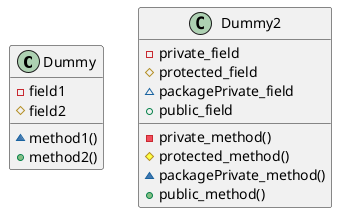 @startuml

class Dummy {
 -field1
 #field2
 ~method1()
 +method2()
}

class Dummy2 {
 -private_field
 #protected_field
 ~packagePrivate_field
 +public_field
 -private_method()
 #protected_method()
 ~packagePrivate_method()
 +public_method()
}


@enduml
